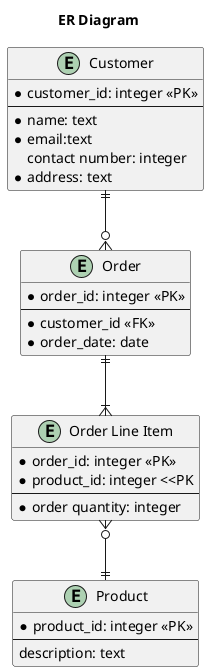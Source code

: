 @startuml

title ER Diagram

 entity "Customer" as 01 {
    *customer_id: integer <<PK>>
    --
    *name: text 
    *email:text 
    contact number: integer
    *address: text
 }
    entity "Order" as 02 {
        *order_id: integer <<PK>>
        --
        *customer_id <<FK>>
        *order_date: date
    }

    entity "Order Line Item" as 03{
        *order_id: integer <<PK>>
        *product_id: integer <<PK
        --
        *order quantity: integer
    }
    entity "Product" as 04 {
        *product_id: integer <<PK>>
        --
        description: text
    }

 01||--o{02
 02||--|{03
 03}o--||04

@enduml
